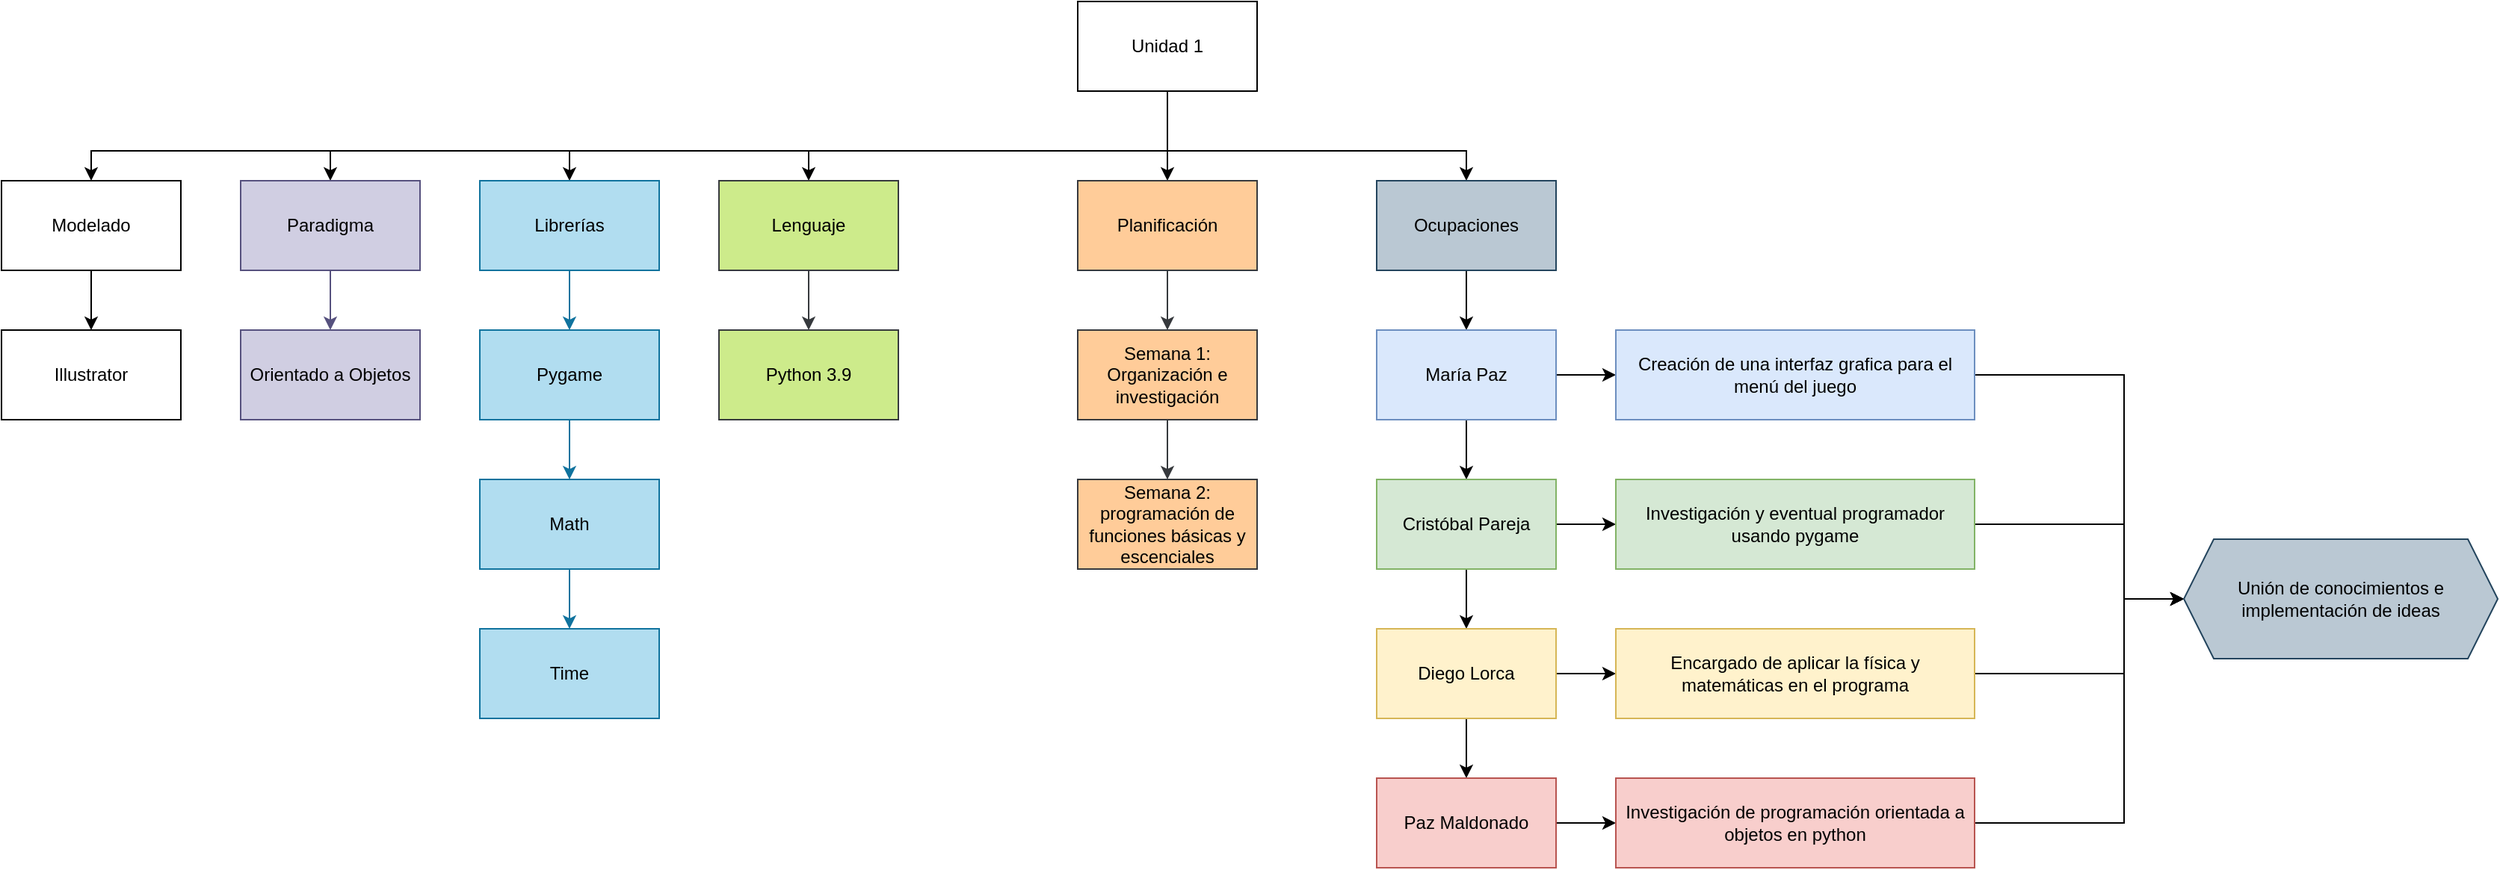 <mxfile version="14.9.9"><diagram id="lbwrD6nWEqhdceioDR_d" name="Page-1"><mxGraphModel dx="1848" dy="546" grid="1" gridSize="10" guides="1" tooltips="1" connect="1" arrows="1" fold="1" page="1" pageScale="1" pageWidth="827" pageHeight="1169" math="0" shadow="0"><root><mxCell id="0"/><mxCell id="1" parent="0"/><mxCell id="KxQ5i1Kd3irsPasGaEm2-3" value="" style="edgeStyle=orthogonalEdgeStyle;rounded=0;orthogonalLoop=1;jettySize=auto;html=1;" parent="1" source="KxQ5i1Kd3irsPasGaEm2-1" target="KxQ5i1Kd3irsPasGaEm2-2" edge="1"><mxGeometry relative="1" as="geometry"><Array as="points"><mxPoint x="420" y="140"/><mxPoint x="180" y="140"/></Array></mxGeometry></mxCell><mxCell id="ZBaCeZ4gnSqBXy0I8gHF-2" value="" style="edgeStyle=orthogonalEdgeStyle;rounded=0;orthogonalLoop=1;jettySize=auto;html=1;" edge="1" parent="1" source="KxQ5i1Kd3irsPasGaEm2-1" target="ZBaCeZ4gnSqBXy0I8gHF-1"><mxGeometry relative="1" as="geometry"/></mxCell><mxCell id="ZBaCeZ4gnSqBXy0I8gHF-8" value="" style="edgeStyle=orthogonalEdgeStyle;rounded=0;orthogonalLoop=1;jettySize=auto;html=1;" edge="1" parent="1" source="KxQ5i1Kd3irsPasGaEm2-1" target="ZBaCeZ4gnSqBXy0I8gHF-7"><mxGeometry relative="1" as="geometry"><Array as="points"><mxPoint x="420" y="140"/><mxPoint x="-140" y="140"/></Array></mxGeometry></mxCell><mxCell id="ZBaCeZ4gnSqBXy0I8gHF-22" value="" style="edgeStyle=orthogonalEdgeStyle;rounded=0;orthogonalLoop=1;jettySize=auto;html=1;" edge="1" parent="1" source="KxQ5i1Kd3irsPasGaEm2-1" target="ZBaCeZ4gnSqBXy0I8gHF-21"><mxGeometry relative="1" as="geometry"><Array as="points"><mxPoint x="420" y="140"/><mxPoint x="620" y="140"/></Array></mxGeometry></mxCell><mxCell id="ZBaCeZ4gnSqBXy0I8gHF-50" value="" style="edgeStyle=orthogonalEdgeStyle;rounded=0;orthogonalLoop=1;jettySize=auto;html=1;" edge="1" parent="1" source="KxQ5i1Kd3irsPasGaEm2-1" target="ZBaCeZ4gnSqBXy0I8gHF-49"><mxGeometry relative="1" as="geometry"><Array as="points"><mxPoint x="420" y="140"/><mxPoint x="-300" y="140"/></Array></mxGeometry></mxCell><mxCell id="KxQ5i1Kd3irsPasGaEm2-1" value="Unidad 1" style="rounded=0;whiteSpace=wrap;html=1;" parent="1" vertex="1"><mxGeometry x="360" y="40" width="120" height="60" as="geometry"/></mxCell><mxCell id="ZBaCeZ4gnSqBXy0I8gHF-4" value="" style="edgeStyle=orthogonalEdgeStyle;rounded=0;orthogonalLoop=1;jettySize=auto;html=1;fillColor=#cdeb8b;strokeColor=#36393d;" edge="1" parent="1" source="KxQ5i1Kd3irsPasGaEm2-2" target="ZBaCeZ4gnSqBXy0I8gHF-3"><mxGeometry relative="1" as="geometry"/></mxCell><mxCell id="KxQ5i1Kd3irsPasGaEm2-2" value="Lenguaje" style="whiteSpace=wrap;html=1;rounded=0;strokeColor=#36393d;fillColor=#cdeb8b;" parent="1" vertex="1"><mxGeometry x="120" y="160" width="120" height="60" as="geometry"/></mxCell><mxCell id="ZBaCeZ4gnSqBXy0I8gHF-18" value="" style="edgeStyle=orthogonalEdgeStyle;rounded=0;orthogonalLoop=1;jettySize=auto;html=1;fillColor=#ffcc99;strokeColor=#36393d;" edge="1" parent="1" source="ZBaCeZ4gnSqBXy0I8gHF-1" target="ZBaCeZ4gnSqBXy0I8gHF-17"><mxGeometry relative="1" as="geometry"/></mxCell><mxCell id="ZBaCeZ4gnSqBXy0I8gHF-1" value="Planificación" style="whiteSpace=wrap;html=1;rounded=0;strokeColor=#36393d;fillColor=#ffcc99;" vertex="1" parent="1"><mxGeometry x="360" y="160" width="120" height="60" as="geometry"/></mxCell><mxCell id="ZBaCeZ4gnSqBXy0I8gHF-6" value="" style="edgeStyle=orthogonalEdgeStyle;rounded=0;orthogonalLoop=1;jettySize=auto;html=1;exitX=0.5;exitY=1;exitDx=0;exitDy=0;" edge="1" parent="1" source="KxQ5i1Kd3irsPasGaEm2-1" target="ZBaCeZ4gnSqBXy0I8gHF-5"><mxGeometry relative="1" as="geometry"><Array as="points"><mxPoint x="420" y="140"/><mxPoint x="20" y="140"/></Array></mxGeometry></mxCell><mxCell id="ZBaCeZ4gnSqBXy0I8gHF-3" value="Python 3.9" style="whiteSpace=wrap;html=1;rounded=0;strokeColor=#36393d;fillColor=#cdeb8b;" vertex="1" parent="1"><mxGeometry x="120" y="260" width="120" height="60" as="geometry"/></mxCell><mxCell id="ZBaCeZ4gnSqBXy0I8gHF-10" value="" style="edgeStyle=orthogonalEdgeStyle;rounded=0;orthogonalLoop=1;jettySize=auto;html=1;fillColor=#b1ddf0;strokeColor=#10739e;" edge="1" parent="1" source="ZBaCeZ4gnSqBXy0I8gHF-5" target="ZBaCeZ4gnSqBXy0I8gHF-9"><mxGeometry relative="1" as="geometry"/></mxCell><mxCell id="ZBaCeZ4gnSqBXy0I8gHF-5" value="Librerías" style="whiteSpace=wrap;html=1;rounded=0;strokeColor=#10739e;fillColor=#b1ddf0;" vertex="1" parent="1"><mxGeometry x="-40" y="160" width="120" height="60" as="geometry"/></mxCell><mxCell id="ZBaCeZ4gnSqBXy0I8gHF-16" value="" style="edgeStyle=orthogonalEdgeStyle;rounded=0;orthogonalLoop=1;jettySize=auto;html=1;fillColor=#d0cee2;strokeColor=#56517e;" edge="1" parent="1" source="ZBaCeZ4gnSqBXy0I8gHF-7" target="ZBaCeZ4gnSqBXy0I8gHF-15"><mxGeometry relative="1" as="geometry"/></mxCell><mxCell id="ZBaCeZ4gnSqBXy0I8gHF-7" value="Paradigma" style="whiteSpace=wrap;html=1;rounded=0;strokeColor=#56517e;fillColor=#d0cee2;" vertex="1" parent="1"><mxGeometry x="-200" y="160" width="120" height="60" as="geometry"/></mxCell><mxCell id="ZBaCeZ4gnSqBXy0I8gHF-12" value="" style="edgeStyle=orthogonalEdgeStyle;rounded=0;orthogonalLoop=1;jettySize=auto;html=1;fillColor=#b1ddf0;strokeColor=#10739e;" edge="1" parent="1" source="ZBaCeZ4gnSqBXy0I8gHF-9" target="ZBaCeZ4gnSqBXy0I8gHF-11"><mxGeometry relative="1" as="geometry"/></mxCell><mxCell id="ZBaCeZ4gnSqBXy0I8gHF-9" value="Pygame" style="whiteSpace=wrap;html=1;rounded=0;strokeColor=#10739e;fillColor=#b1ddf0;" vertex="1" parent="1"><mxGeometry x="-40" y="260" width="120" height="60" as="geometry"/></mxCell><mxCell id="ZBaCeZ4gnSqBXy0I8gHF-14" value="" style="edgeStyle=orthogonalEdgeStyle;rounded=0;orthogonalLoop=1;jettySize=auto;html=1;fillColor=#b1ddf0;strokeColor=#10739e;" edge="1" parent="1" source="ZBaCeZ4gnSqBXy0I8gHF-11" target="ZBaCeZ4gnSqBXy0I8gHF-13"><mxGeometry relative="1" as="geometry"/></mxCell><mxCell id="ZBaCeZ4gnSqBXy0I8gHF-11" value="Math" style="whiteSpace=wrap;html=1;rounded=0;strokeColor=#10739e;fillColor=#b1ddf0;" vertex="1" parent="1"><mxGeometry x="-40" y="360" width="120" height="60" as="geometry"/></mxCell><mxCell id="ZBaCeZ4gnSqBXy0I8gHF-13" value="Time" style="whiteSpace=wrap;html=1;rounded=0;strokeColor=#10739e;fillColor=#b1ddf0;" vertex="1" parent="1"><mxGeometry x="-40" y="460" width="120" height="60" as="geometry"/></mxCell><mxCell id="ZBaCeZ4gnSqBXy0I8gHF-15" value="Orientado a Objetos" style="whiteSpace=wrap;html=1;rounded=0;strokeColor=#56517e;fillColor=#d0cee2;" vertex="1" parent="1"><mxGeometry x="-200" y="260" width="120" height="60" as="geometry"/></mxCell><mxCell id="ZBaCeZ4gnSqBXy0I8gHF-20" value="" style="edgeStyle=orthogonalEdgeStyle;rounded=0;orthogonalLoop=1;jettySize=auto;html=1;fillColor=#ffcc99;strokeColor=#36393d;" edge="1" parent="1" source="ZBaCeZ4gnSqBXy0I8gHF-17" target="ZBaCeZ4gnSqBXy0I8gHF-19"><mxGeometry relative="1" as="geometry"/></mxCell><mxCell id="ZBaCeZ4gnSqBXy0I8gHF-17" value="Semana 1: Organización e investigación" style="whiteSpace=wrap;html=1;rounded=0;strokeColor=#36393d;fillColor=#ffcc99;" vertex="1" parent="1"><mxGeometry x="360" y="260" width="120" height="60" as="geometry"/></mxCell><mxCell id="ZBaCeZ4gnSqBXy0I8gHF-19" value="Semana 2: programación de funciones básicas y escenciales" style="whiteSpace=wrap;html=1;rounded=0;strokeColor=#36393d;fillColor=#ffcc99;" vertex="1" parent="1"><mxGeometry x="360" y="360" width="120" height="60" as="geometry"/></mxCell><mxCell id="ZBaCeZ4gnSqBXy0I8gHF-24" value="" style="edgeStyle=orthogonalEdgeStyle;rounded=0;orthogonalLoop=1;jettySize=auto;html=1;" edge="1" parent="1" source="ZBaCeZ4gnSqBXy0I8gHF-21" target="ZBaCeZ4gnSqBXy0I8gHF-23"><mxGeometry relative="1" as="geometry"/></mxCell><mxCell id="ZBaCeZ4gnSqBXy0I8gHF-21" value="Ocupaciones" style="whiteSpace=wrap;html=1;rounded=0;fillColor=#bac8d3;strokeColor=#23445d;" vertex="1" parent="1"><mxGeometry x="560" y="160" width="120" height="60" as="geometry"/></mxCell><mxCell id="ZBaCeZ4gnSqBXy0I8gHF-26" value="" style="edgeStyle=orthogonalEdgeStyle;rounded=0;orthogonalLoop=1;jettySize=auto;html=1;" edge="1" parent="1" source="ZBaCeZ4gnSqBXy0I8gHF-23" target="ZBaCeZ4gnSqBXy0I8gHF-25"><mxGeometry relative="1" as="geometry"/></mxCell><mxCell id="ZBaCeZ4gnSqBXy0I8gHF-32" value="" style="edgeStyle=orthogonalEdgeStyle;rounded=0;orthogonalLoop=1;jettySize=auto;html=1;" edge="1" parent="1" source="ZBaCeZ4gnSqBXy0I8gHF-23" target="ZBaCeZ4gnSqBXy0I8gHF-31"><mxGeometry relative="1" as="geometry"/></mxCell><mxCell id="ZBaCeZ4gnSqBXy0I8gHF-23" value="María Paz" style="whiteSpace=wrap;html=1;rounded=0;strokeColor=#6c8ebf;fillColor=#dae8fc;" vertex="1" parent="1"><mxGeometry x="560" y="260" width="120" height="60" as="geometry"/></mxCell><mxCell id="ZBaCeZ4gnSqBXy0I8gHF-28" value="" style="edgeStyle=orthogonalEdgeStyle;rounded=0;orthogonalLoop=1;jettySize=auto;html=1;" edge="1" parent="1" source="ZBaCeZ4gnSqBXy0I8gHF-25" target="ZBaCeZ4gnSqBXy0I8gHF-27"><mxGeometry relative="1" as="geometry"/></mxCell><mxCell id="ZBaCeZ4gnSqBXy0I8gHF-34" value="" style="edgeStyle=orthogonalEdgeStyle;rounded=0;orthogonalLoop=1;jettySize=auto;html=1;" edge="1" parent="1" source="ZBaCeZ4gnSqBXy0I8gHF-25" target="ZBaCeZ4gnSqBXy0I8gHF-33"><mxGeometry relative="1" as="geometry"/></mxCell><mxCell id="ZBaCeZ4gnSqBXy0I8gHF-25" value="Cristóbal Pareja" style="whiteSpace=wrap;html=1;rounded=0;strokeColor=#82b366;fillColor=#d5e8d4;" vertex="1" parent="1"><mxGeometry x="560" y="360" width="120" height="60" as="geometry"/></mxCell><mxCell id="ZBaCeZ4gnSqBXy0I8gHF-30" value="" style="edgeStyle=orthogonalEdgeStyle;rounded=0;orthogonalLoop=1;jettySize=auto;html=1;" edge="1" parent="1" source="ZBaCeZ4gnSqBXy0I8gHF-27" target="ZBaCeZ4gnSqBXy0I8gHF-29"><mxGeometry relative="1" as="geometry"/></mxCell><mxCell id="ZBaCeZ4gnSqBXy0I8gHF-36" value="" style="edgeStyle=orthogonalEdgeStyle;rounded=0;orthogonalLoop=1;jettySize=auto;html=1;" edge="1" parent="1" source="ZBaCeZ4gnSqBXy0I8gHF-27" target="ZBaCeZ4gnSqBXy0I8gHF-35"><mxGeometry relative="1" as="geometry"/></mxCell><mxCell id="ZBaCeZ4gnSqBXy0I8gHF-27" value="Diego Lorca" style="whiteSpace=wrap;html=1;rounded=0;strokeColor=#d6b656;fillColor=#fff2cc;" vertex="1" parent="1"><mxGeometry x="560" y="460" width="120" height="60" as="geometry"/></mxCell><mxCell id="ZBaCeZ4gnSqBXy0I8gHF-38" value="" style="edgeStyle=orthogonalEdgeStyle;rounded=0;orthogonalLoop=1;jettySize=auto;html=1;" edge="1" parent="1" source="ZBaCeZ4gnSqBXy0I8gHF-29" target="ZBaCeZ4gnSqBXy0I8gHF-37"><mxGeometry relative="1" as="geometry"/></mxCell><mxCell id="ZBaCeZ4gnSqBXy0I8gHF-29" value="Paz Maldonado" style="whiteSpace=wrap;html=1;rounded=0;strokeColor=#b85450;fillColor=#f8cecc;" vertex="1" parent="1"><mxGeometry x="560" y="560" width="120" height="60" as="geometry"/></mxCell><mxCell id="ZBaCeZ4gnSqBXy0I8gHF-42" value="" style="edgeStyle=orthogonalEdgeStyle;rounded=0;orthogonalLoop=1;jettySize=auto;html=1;" edge="1" parent="1" source="ZBaCeZ4gnSqBXy0I8gHF-31" target="ZBaCeZ4gnSqBXy0I8gHF-41"><mxGeometry relative="1" as="geometry"><Array as="points"><mxPoint x="1060" y="290"/><mxPoint x="1060" y="440"/></Array></mxGeometry></mxCell><mxCell id="ZBaCeZ4gnSqBXy0I8gHF-31" value="Creación de una interfaz grafica para el menú del juego" style="whiteSpace=wrap;html=1;rounded=0;strokeColor=#6c8ebf;fillColor=#dae8fc;" vertex="1" parent="1"><mxGeometry x="720" y="260" width="240" height="60" as="geometry"/></mxCell><mxCell id="ZBaCeZ4gnSqBXy0I8gHF-44" value="" style="edgeStyle=orthogonalEdgeStyle;rounded=0;orthogonalLoop=1;jettySize=auto;html=1;entryX=0;entryY=0.5;entryDx=0;entryDy=0;" edge="1" parent="1" source="ZBaCeZ4gnSqBXy0I8gHF-33" target="ZBaCeZ4gnSqBXy0I8gHF-41"><mxGeometry relative="1" as="geometry"><mxPoint x="1100" y="390" as="targetPoint"/><Array as="points"><mxPoint x="1060" y="390"/><mxPoint x="1060" y="440"/></Array></mxGeometry></mxCell><mxCell id="ZBaCeZ4gnSqBXy0I8gHF-33" value="Investigación y eventual programador usando pygame" style="whiteSpace=wrap;html=1;rounded=0;strokeColor=#82b366;fillColor=#d5e8d4;" vertex="1" parent="1"><mxGeometry x="720" y="360" width="240" height="60" as="geometry"/></mxCell><mxCell id="ZBaCeZ4gnSqBXy0I8gHF-46" value="" style="edgeStyle=orthogonalEdgeStyle;rounded=0;orthogonalLoop=1;jettySize=auto;html=1;entryX=0;entryY=0.5;entryDx=0;entryDy=0;" edge="1" parent="1" source="ZBaCeZ4gnSqBXy0I8gHF-35" target="ZBaCeZ4gnSqBXy0I8gHF-41"><mxGeometry relative="1" as="geometry"><mxPoint x="1100" y="490" as="targetPoint"/><Array as="points"><mxPoint x="1060" y="490"/><mxPoint x="1060" y="440"/></Array></mxGeometry></mxCell><mxCell id="ZBaCeZ4gnSqBXy0I8gHF-35" value="Encargado de aplicar la física y matemáticas en el programa" style="whiteSpace=wrap;html=1;rounded=0;strokeColor=#d6b656;fillColor=#fff2cc;" vertex="1" parent="1"><mxGeometry x="720" y="460" width="240" height="60" as="geometry"/></mxCell><mxCell id="ZBaCeZ4gnSqBXy0I8gHF-48" value="" style="edgeStyle=orthogonalEdgeStyle;rounded=0;orthogonalLoop=1;jettySize=auto;html=1;entryX=0;entryY=0.5;entryDx=0;entryDy=0;" edge="1" parent="1" source="ZBaCeZ4gnSqBXy0I8gHF-37" target="ZBaCeZ4gnSqBXy0I8gHF-41"><mxGeometry relative="1" as="geometry"><mxPoint x="1100" y="590" as="targetPoint"/><Array as="points"><mxPoint x="1060" y="590"/><mxPoint x="1060" y="440"/></Array></mxGeometry></mxCell><mxCell id="ZBaCeZ4gnSqBXy0I8gHF-37" value="Investigación de programación orientada a objetos en python" style="whiteSpace=wrap;html=1;rounded=0;strokeColor=#b85450;fillColor=#f8cecc;" vertex="1" parent="1"><mxGeometry x="720" y="560" width="240" height="60" as="geometry"/></mxCell><mxCell id="ZBaCeZ4gnSqBXy0I8gHF-41" value="Unión de conocimientos e implementación de ideas" style="shape=hexagon;perimeter=hexagonPerimeter2;whiteSpace=wrap;html=1;fixedSize=1;rounded=0;strokeColor=#23445d;fillColor=#bac8d3;" vertex="1" parent="1"><mxGeometry x="1100" y="400" width="210" height="80" as="geometry"/></mxCell><mxCell id="ZBaCeZ4gnSqBXy0I8gHF-52" value="" style="edgeStyle=orthogonalEdgeStyle;rounded=0;orthogonalLoop=1;jettySize=auto;html=1;" edge="1" parent="1" source="ZBaCeZ4gnSqBXy0I8gHF-49" target="ZBaCeZ4gnSqBXy0I8gHF-51"><mxGeometry relative="1" as="geometry"/></mxCell><mxCell id="ZBaCeZ4gnSqBXy0I8gHF-49" value="Modelado" style="whiteSpace=wrap;html=1;rounded=0;" vertex="1" parent="1"><mxGeometry x="-360" y="160" width="120" height="60" as="geometry"/></mxCell><mxCell id="ZBaCeZ4gnSqBXy0I8gHF-51" value="Illustrator" style="whiteSpace=wrap;html=1;rounded=0;" vertex="1" parent="1"><mxGeometry x="-360" y="260" width="120" height="60" as="geometry"/></mxCell></root></mxGraphModel></diagram></mxfile>